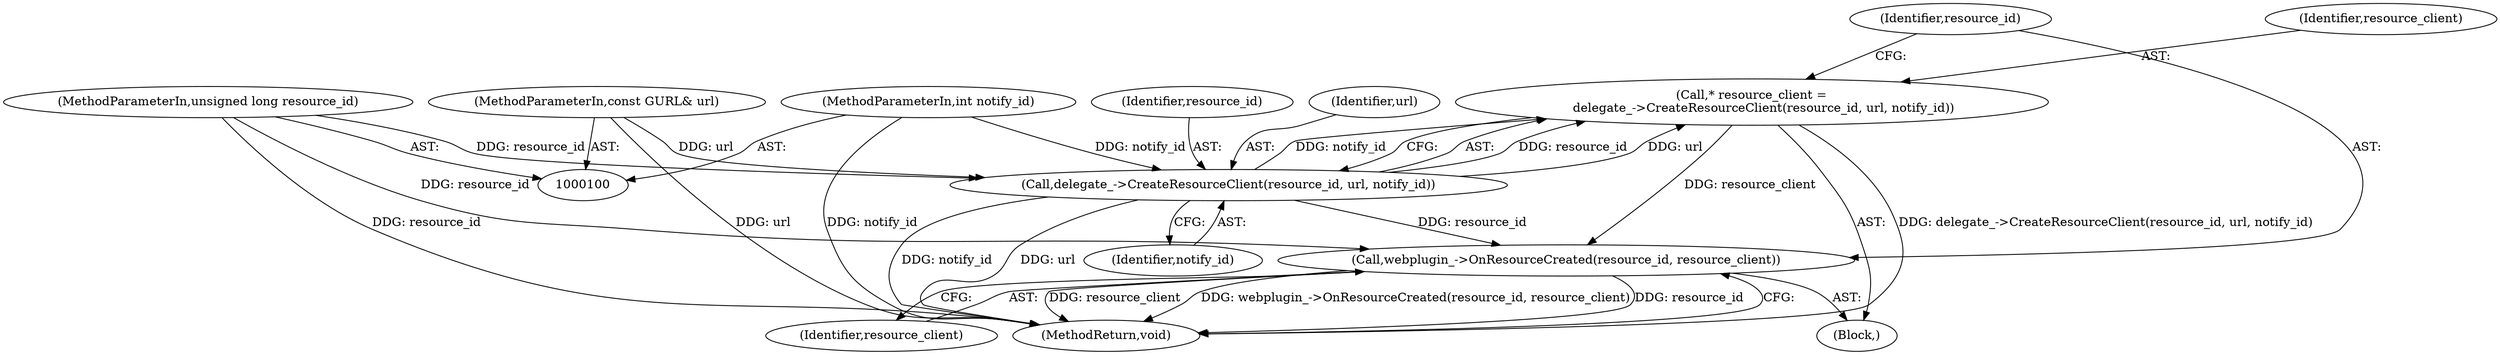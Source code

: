 digraph "0_Chrome_ea3d1d84be3d6f97bf50e76511c9e26af6895533_1@pointer" {
"1000112" [label="(Call,webplugin_->OnResourceCreated(resource_id, resource_client))"];
"1000108" [label="(Call,delegate_->CreateResourceClient(resource_id, url, notify_id))"];
"1000101" [label="(MethodParameterIn,unsigned long resource_id)"];
"1000102" [label="(MethodParameterIn,const GURL& url)"];
"1000103" [label="(MethodParameterIn,int notify_id)"];
"1000106" [label="(Call,* resource_client =\n      delegate_->CreateResourceClient(resource_id, url, notify_id))"];
"1000109" [label="(Identifier,resource_id)"];
"1000114" [label="(Identifier,resource_client)"];
"1000108" [label="(Call,delegate_->CreateResourceClient(resource_id, url, notify_id))"];
"1000113" [label="(Identifier,resource_id)"];
"1000111" [label="(Identifier,notify_id)"];
"1000104" [label="(Block,)"];
"1000112" [label="(Call,webplugin_->OnResourceCreated(resource_id, resource_client))"];
"1000106" [label="(Call,* resource_client =\n      delegate_->CreateResourceClient(resource_id, url, notify_id))"];
"1000110" [label="(Identifier,url)"];
"1000102" [label="(MethodParameterIn,const GURL& url)"];
"1000115" [label="(MethodReturn,void)"];
"1000103" [label="(MethodParameterIn,int notify_id)"];
"1000107" [label="(Identifier,resource_client)"];
"1000101" [label="(MethodParameterIn,unsigned long resource_id)"];
"1000112" -> "1000104"  [label="AST: "];
"1000112" -> "1000114"  [label="CFG: "];
"1000113" -> "1000112"  [label="AST: "];
"1000114" -> "1000112"  [label="AST: "];
"1000115" -> "1000112"  [label="CFG: "];
"1000112" -> "1000115"  [label="DDG: resource_client"];
"1000112" -> "1000115"  [label="DDG: webplugin_->OnResourceCreated(resource_id, resource_client)"];
"1000112" -> "1000115"  [label="DDG: resource_id"];
"1000108" -> "1000112"  [label="DDG: resource_id"];
"1000101" -> "1000112"  [label="DDG: resource_id"];
"1000106" -> "1000112"  [label="DDG: resource_client"];
"1000108" -> "1000106"  [label="AST: "];
"1000108" -> "1000111"  [label="CFG: "];
"1000109" -> "1000108"  [label="AST: "];
"1000110" -> "1000108"  [label="AST: "];
"1000111" -> "1000108"  [label="AST: "];
"1000106" -> "1000108"  [label="CFG: "];
"1000108" -> "1000115"  [label="DDG: notify_id"];
"1000108" -> "1000115"  [label="DDG: url"];
"1000108" -> "1000106"  [label="DDG: resource_id"];
"1000108" -> "1000106"  [label="DDG: url"];
"1000108" -> "1000106"  [label="DDG: notify_id"];
"1000101" -> "1000108"  [label="DDG: resource_id"];
"1000102" -> "1000108"  [label="DDG: url"];
"1000103" -> "1000108"  [label="DDG: notify_id"];
"1000101" -> "1000100"  [label="AST: "];
"1000101" -> "1000115"  [label="DDG: resource_id"];
"1000102" -> "1000100"  [label="AST: "];
"1000102" -> "1000115"  [label="DDG: url"];
"1000103" -> "1000100"  [label="AST: "];
"1000103" -> "1000115"  [label="DDG: notify_id"];
"1000106" -> "1000104"  [label="AST: "];
"1000107" -> "1000106"  [label="AST: "];
"1000113" -> "1000106"  [label="CFG: "];
"1000106" -> "1000115"  [label="DDG: delegate_->CreateResourceClient(resource_id, url, notify_id)"];
}

